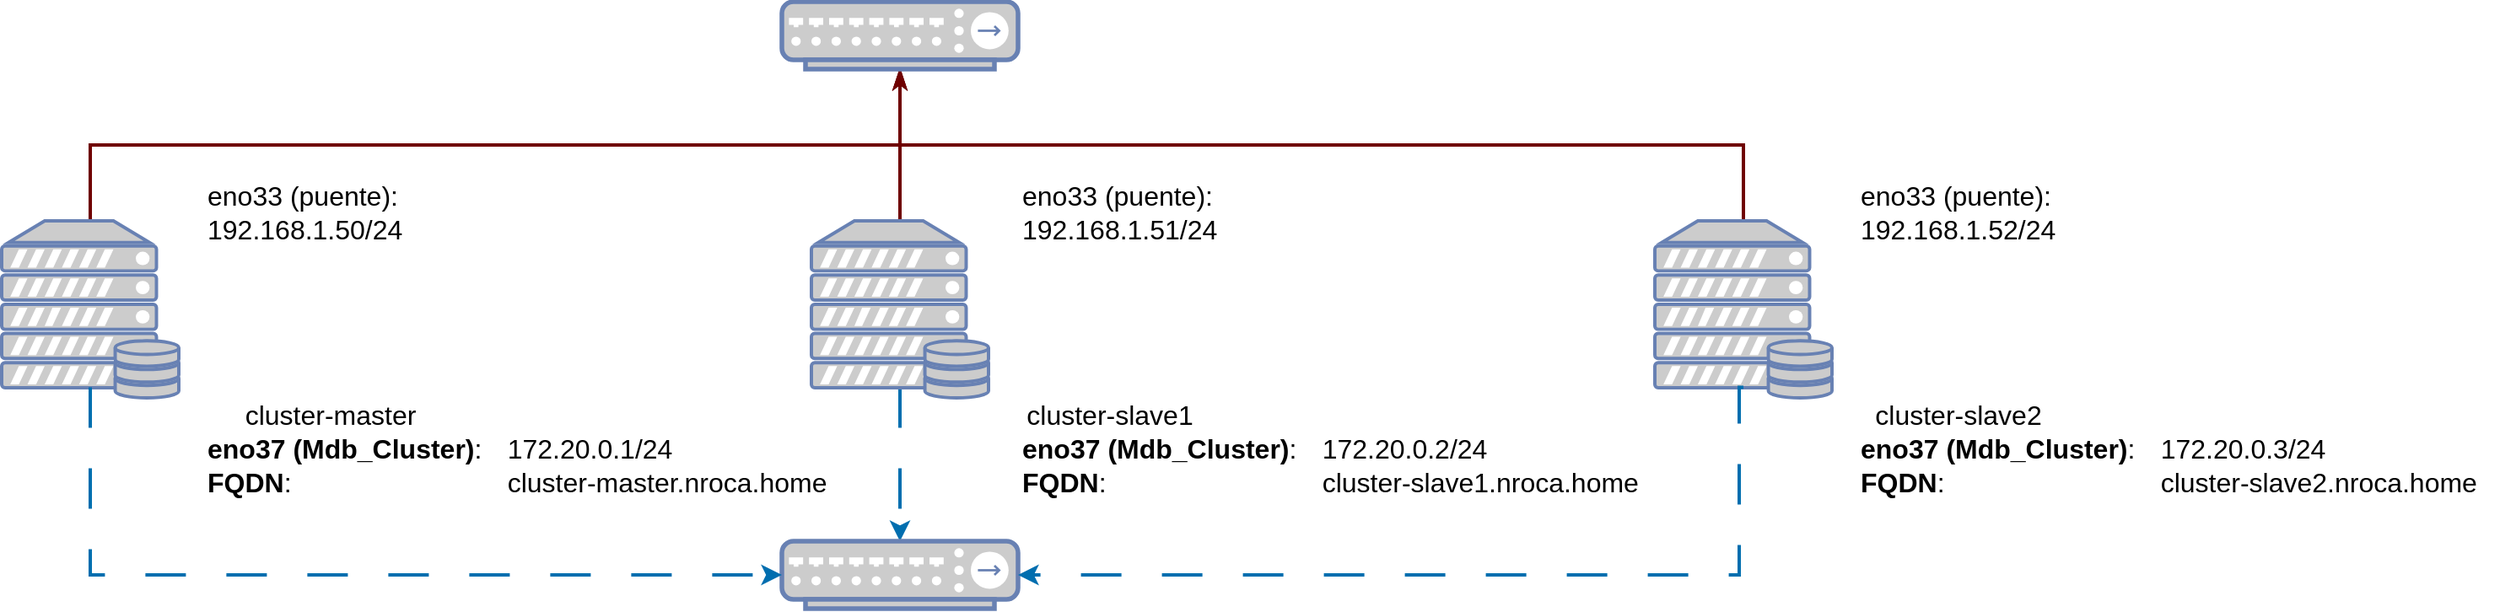 <mxfile version="24.7.17">
  <diagram name="Page-1" id="c37626ed-c26b-45fb-9056-f9ebc6bb27b6">
    <mxGraphModel dx="2609" dy="931" grid="1" gridSize="10" guides="1" tooltips="1" connect="1" arrows="1" fold="1" page="1" pageScale="1" pageWidth="1100" pageHeight="850" background="none" math="0" shadow="0">
      <root>
        <mxCell id="0" />
        <mxCell id="1" parent="0" />
        <mxCell id="1V6a3ux8heuLjpZ1-nn_-2" style="rounded=0;orthogonalLoop=1;jettySize=auto;html=1;exitX=0.5;exitY=0;exitDx=0;exitDy=0;exitPerimeter=0;elbow=vertical;edgeStyle=orthogonalEdgeStyle;endArrow=classicThin;endFill=1;fillColor=#a20025;strokeColor=#6F0000;strokeWidth=2;" parent="1" source="Lrz4ZemrAI1kfNQFsWgv-1" target="1V6a3ux8heuLjpZ1-nn_-1" edge="1">
          <mxGeometry relative="1" as="geometry" />
        </mxCell>
        <mxCell id="Lrz4ZemrAI1kfNQFsWgv-1" value="" style="fontColor=#0066CC;verticalAlign=top;verticalLabelPosition=bottom;labelPosition=center;align=center;html=1;outlineConnect=0;fillColor=#CCCCCC;strokeColor=#6881B3;gradientColor=none;gradientDirection=north;strokeWidth=2;shape=mxgraph.networks.server_storage;" parent="1" vertex="1">
          <mxGeometry y="420" width="105" height="105" as="geometry" />
        </mxCell>
        <mxCell id="1V6a3ux8heuLjpZ1-nn_-3" style="rounded=0;orthogonalLoop=1;jettySize=auto;html=1;exitX=0.5;exitY=0;exitDx=0;exitDy=0;exitPerimeter=0;elbow=vertical;edgeStyle=orthogonalEdgeStyle;endArrow=classicThin;endFill=1;fillColor=#a20025;strokeColor=#6F0000;strokeWidth=2;" parent="1" source="Lrz4ZemrAI1kfNQFsWgv-2" target="1V6a3ux8heuLjpZ1-nn_-1" edge="1">
          <mxGeometry relative="1" as="geometry" />
        </mxCell>
        <mxCell id="btP6i8LDTQcU-UWmAwtD-4" style="edgeStyle=orthogonalEdgeStyle;rounded=0;orthogonalLoop=1;jettySize=auto;html=1;exitX=0.5;exitY=0.94;exitDx=0;exitDy=0;exitPerimeter=0;strokeWidth=2;fillColor=#1ba1e2;strokeColor=#006EAF;dashed=1;dashPattern=12 12;" parent="1" source="Lrz4ZemrAI1kfNQFsWgv-2" target="btP6i8LDTQcU-UWmAwtD-2" edge="1">
          <mxGeometry relative="1" as="geometry" />
        </mxCell>
        <mxCell id="Lrz4ZemrAI1kfNQFsWgv-2" value="" style="fontColor=#0066CC;verticalAlign=top;verticalLabelPosition=bottom;labelPosition=center;align=center;html=1;outlineConnect=0;fillColor=#CCCCCC;strokeColor=#6881B3;gradientColor=none;gradientDirection=north;strokeWidth=2;shape=mxgraph.networks.server_storage;" parent="1" vertex="1">
          <mxGeometry x="480" y="420" width="105" height="105" as="geometry" />
        </mxCell>
        <mxCell id="1V6a3ux8heuLjpZ1-nn_-4" style="rounded=0;orthogonalLoop=1;jettySize=auto;html=1;exitX=0.5;exitY=0;exitDx=0;exitDy=0;exitPerimeter=0;elbow=vertical;edgeStyle=orthogonalEdgeStyle;endArrow=classicThin;endFill=1;fillColor=#a20025;strokeColor=#6F0000;strokeWidth=2;" parent="1" source="Lrz4ZemrAI1kfNQFsWgv-3" target="1V6a3ux8heuLjpZ1-nn_-1" edge="1">
          <mxGeometry relative="1" as="geometry" />
        </mxCell>
        <mxCell id="Lrz4ZemrAI1kfNQFsWgv-3" value="" style="fontColor=#0066CC;verticalAlign=top;verticalLabelPosition=bottom;labelPosition=center;align=center;html=1;outlineConnect=0;fillColor=#CCCCCC;strokeColor=#6881B3;gradientColor=none;gradientDirection=north;strokeWidth=2;shape=mxgraph.networks.server_storage;" parent="1" vertex="1">
          <mxGeometry x="980" y="420" width="105" height="105" as="geometry" />
        </mxCell>
        <mxCell id="Lrz4ZemrAI1kfNQFsWgv-4" value="cluster-master" style="text;html=1;align=center;verticalAlign=middle;whiteSpace=wrap;rounded=0;fontSize=16;" parent="1" vertex="1">
          <mxGeometry x="120" y="520" width="150" height="30" as="geometry" />
        </mxCell>
        <mxCell id="Lrz4ZemrAI1kfNQFsWgv-5" value="&lt;b style=&quot;font-size: 16px;&quot;&gt;eno37 (Mdb_Cluster)&lt;/b&gt;: &lt;span style=&quot;white-space: pre; font-size: 16px;&quot;&gt;&#x9;&lt;/span&gt;172.20.0.1/24&lt;div style=&quot;font-size: 16px;&quot;&gt;&lt;b style=&quot;font-size: 16px;&quot;&gt;FQDN&lt;/b&gt;: &lt;span style=&quot;white-space: pre; font-size: 16px;&quot;&gt;&#x9;&lt;/span&gt;&lt;span style=&quot;white-space: pre; font-size: 16px;&quot;&gt;&#x9;&lt;/span&gt;&lt;span style=&quot;white-space: pre; font-size: 16px;&quot;&gt;&#x9;&lt;span style=&quot;white-space: pre; font-size: 16px;&quot;&gt;&#x9;&lt;/span&gt;&lt;/span&gt;cluster-master.nroca.home&lt;/div&gt;" style="text;html=1;align=left;verticalAlign=middle;whiteSpace=wrap;rounded=0;fontSize=16;" parent="1" vertex="1">
          <mxGeometry x="120" y="550" width="370" height="30" as="geometry" />
        </mxCell>
        <mxCell id="1V6a3ux8heuLjpZ1-nn_-1" value="" style="fontColor=#0066CC;verticalAlign=top;verticalLabelPosition=bottom;labelPosition=center;align=center;html=1;outlineConnect=0;fillColor=#CCCCCC;strokeColor=#6881B3;gradientColor=none;gradientDirection=north;strokeWidth=2;shape=mxgraph.networks.hub;" parent="1" vertex="1">
          <mxGeometry x="462.5" y="290" width="140" height="40" as="geometry" />
        </mxCell>
        <mxCell id="btP6i8LDTQcU-UWmAwtD-2" value="" style="fontColor=#0066CC;verticalAlign=top;verticalLabelPosition=bottom;labelPosition=center;align=center;html=1;outlineConnect=0;fillColor=#CCCCCC;strokeColor=#6881B3;gradientColor=none;gradientDirection=north;strokeWidth=2;shape=mxgraph.networks.hub;" parent="1" vertex="1">
          <mxGeometry x="462.5" y="610" width="140" height="40" as="geometry" />
        </mxCell>
        <mxCell id="btP6i8LDTQcU-UWmAwtD-5" style="edgeStyle=orthogonalEdgeStyle;rounded=0;orthogonalLoop=1;jettySize=auto;html=1;exitX=0.5;exitY=0.94;exitDx=0;exitDy=0;exitPerimeter=0;entryX=0;entryY=0.5;entryDx=0;entryDy=0;entryPerimeter=0;strokeWidth=2;fillColor=#1ba1e2;strokeColor=#006EAF;dashed=1;dashPattern=12 12;" parent="1" source="Lrz4ZemrAI1kfNQFsWgv-1" target="btP6i8LDTQcU-UWmAwtD-2" edge="1">
          <mxGeometry relative="1" as="geometry">
            <Array as="points">
              <mxPoint x="52" y="630" />
            </Array>
          </mxGeometry>
        </mxCell>
        <mxCell id="btP6i8LDTQcU-UWmAwtD-6" style="edgeStyle=orthogonalEdgeStyle;rounded=0;orthogonalLoop=1;jettySize=auto;html=1;exitX=0.5;exitY=0.94;exitDx=0;exitDy=0;exitPerimeter=0;entryX=1;entryY=0.5;entryDx=0;entryDy=0;entryPerimeter=0;strokeWidth=2;fillColor=#1ba1e2;strokeColor=#006EAF;dashed=1;dashPattern=12 12;" parent="1" source="Lrz4ZemrAI1kfNQFsWgv-3" target="btP6i8LDTQcU-UWmAwtD-2" edge="1">
          <mxGeometry relative="1" as="geometry">
            <Array as="points">
              <mxPoint x="1030" y="519" />
              <mxPoint x="1030" y="630" />
            </Array>
          </mxGeometry>
        </mxCell>
        <mxCell id="btP6i8LDTQcU-UWmAwtD-9" value="eno33 (puente): 192.168.1.50/24" style="text;html=1;align=left;verticalAlign=middle;whiteSpace=wrap;rounded=0;fontSize=16;" parent="1" vertex="1">
          <mxGeometry x="120" y="400" width="220" height="30" as="geometry" />
        </mxCell>
        <mxCell id="btP6i8LDTQcU-UWmAwtD-14" value="cluster-slave1" style="text;html=1;align=center;verticalAlign=middle;whiteSpace=wrap;rounded=0;fontSize=16;" parent="1" vertex="1">
          <mxGeometry x="602.5" y="520" width="107.5" height="30" as="geometry" />
        </mxCell>
        <mxCell id="btP6i8LDTQcU-UWmAwtD-15" value="&lt;b style=&quot;font-size: 16px;&quot;&gt;eno37 (Mdb_Cluster)&lt;/b&gt;: &lt;span style=&quot;white-space: pre; font-size: 16px;&quot;&gt;&#x9;&lt;/span&gt;172.20.0.2/24&lt;div style=&quot;font-size: 16px;&quot;&gt;&lt;b style=&quot;font-size: 16px;&quot;&gt;FQDN&lt;/b&gt;: &lt;span style=&quot;white-space: pre; font-size: 16px;&quot;&gt;&#x9;&lt;/span&gt;&lt;span style=&quot;white-space: pre; font-size: 16px;&quot;&gt;&#x9;&lt;/span&gt;&lt;span style=&quot;white-space: pre; font-size: 16px;&quot;&gt;&#x9;&lt;span style=&quot;white-space: pre; font-size: 16px;&quot;&gt;&#x9;&lt;/span&gt;&lt;/span&gt;cluster-slave1.nroca.home&lt;/div&gt;" style="text;html=1;align=left;verticalAlign=middle;whiteSpace=wrap;rounded=0;fontSize=16;" parent="1" vertex="1">
          <mxGeometry x="602.5" y="550" width="377.5" height="30" as="geometry" />
        </mxCell>
        <mxCell id="btP6i8LDTQcU-UWmAwtD-16" value="eno33 (puente): 192.168.1.51/24" style="text;html=1;align=left;verticalAlign=middle;whiteSpace=wrap;rounded=0;fontSize=16;" parent="1" vertex="1">
          <mxGeometry x="602.5" y="400" width="220" height="30" as="geometry" />
        </mxCell>
        <mxCell id="btP6i8LDTQcU-UWmAwtD-21" value="&lt;b style=&quot;font-size: 16px;&quot;&gt;eno37 (Mdb_Cluster)&lt;/b&gt;: &lt;span style=&quot;white-space: pre; font-size: 16px;&quot;&gt;&#x9;&lt;/span&gt;172.20.0.3/24&lt;div style=&quot;font-size: 16px;&quot;&gt;&lt;b style=&quot;font-size: 16px;&quot;&gt;FQDN&lt;/b&gt;: &lt;span style=&quot;white-space: pre; font-size: 16px;&quot;&gt;&#x9;&lt;/span&gt;&lt;span style=&quot;white-space: pre; font-size: 16px;&quot;&gt;&#x9;&lt;/span&gt;&lt;span style=&quot;white-space: pre; font-size: 16px;&quot;&gt;&#x9;&lt;span style=&quot;white-space: pre; font-size: 16px;&quot;&gt;&#x9;&lt;/span&gt;&lt;/span&gt;cluster-slave2.nroca.home&lt;/div&gt;" style="text;html=1;align=left;verticalAlign=middle;whiteSpace=wrap;rounded=0;fontSize=16;" parent="1" vertex="1">
          <mxGeometry x="1100" y="550" width="380" height="30" as="geometry" />
        </mxCell>
        <mxCell id="btP6i8LDTQcU-UWmAwtD-22" value="eno33 (puente): 192.168.1.52/24" style="text;html=1;align=left;verticalAlign=middle;whiteSpace=wrap;rounded=0;fontSize=16;" parent="1" vertex="1">
          <mxGeometry x="1100" y="400" width="220" height="30" as="geometry" />
        </mxCell>
        <mxCell id="btP6i8LDTQcU-UWmAwtD-23" value="cluster-slave2" style="text;html=1;align=center;verticalAlign=middle;whiteSpace=wrap;rounded=0;fontSize=16;" parent="1" vertex="1">
          <mxGeometry x="1100" y="520" width="120" height="30" as="geometry" />
        </mxCell>
      </root>
    </mxGraphModel>
  </diagram>
</mxfile>
